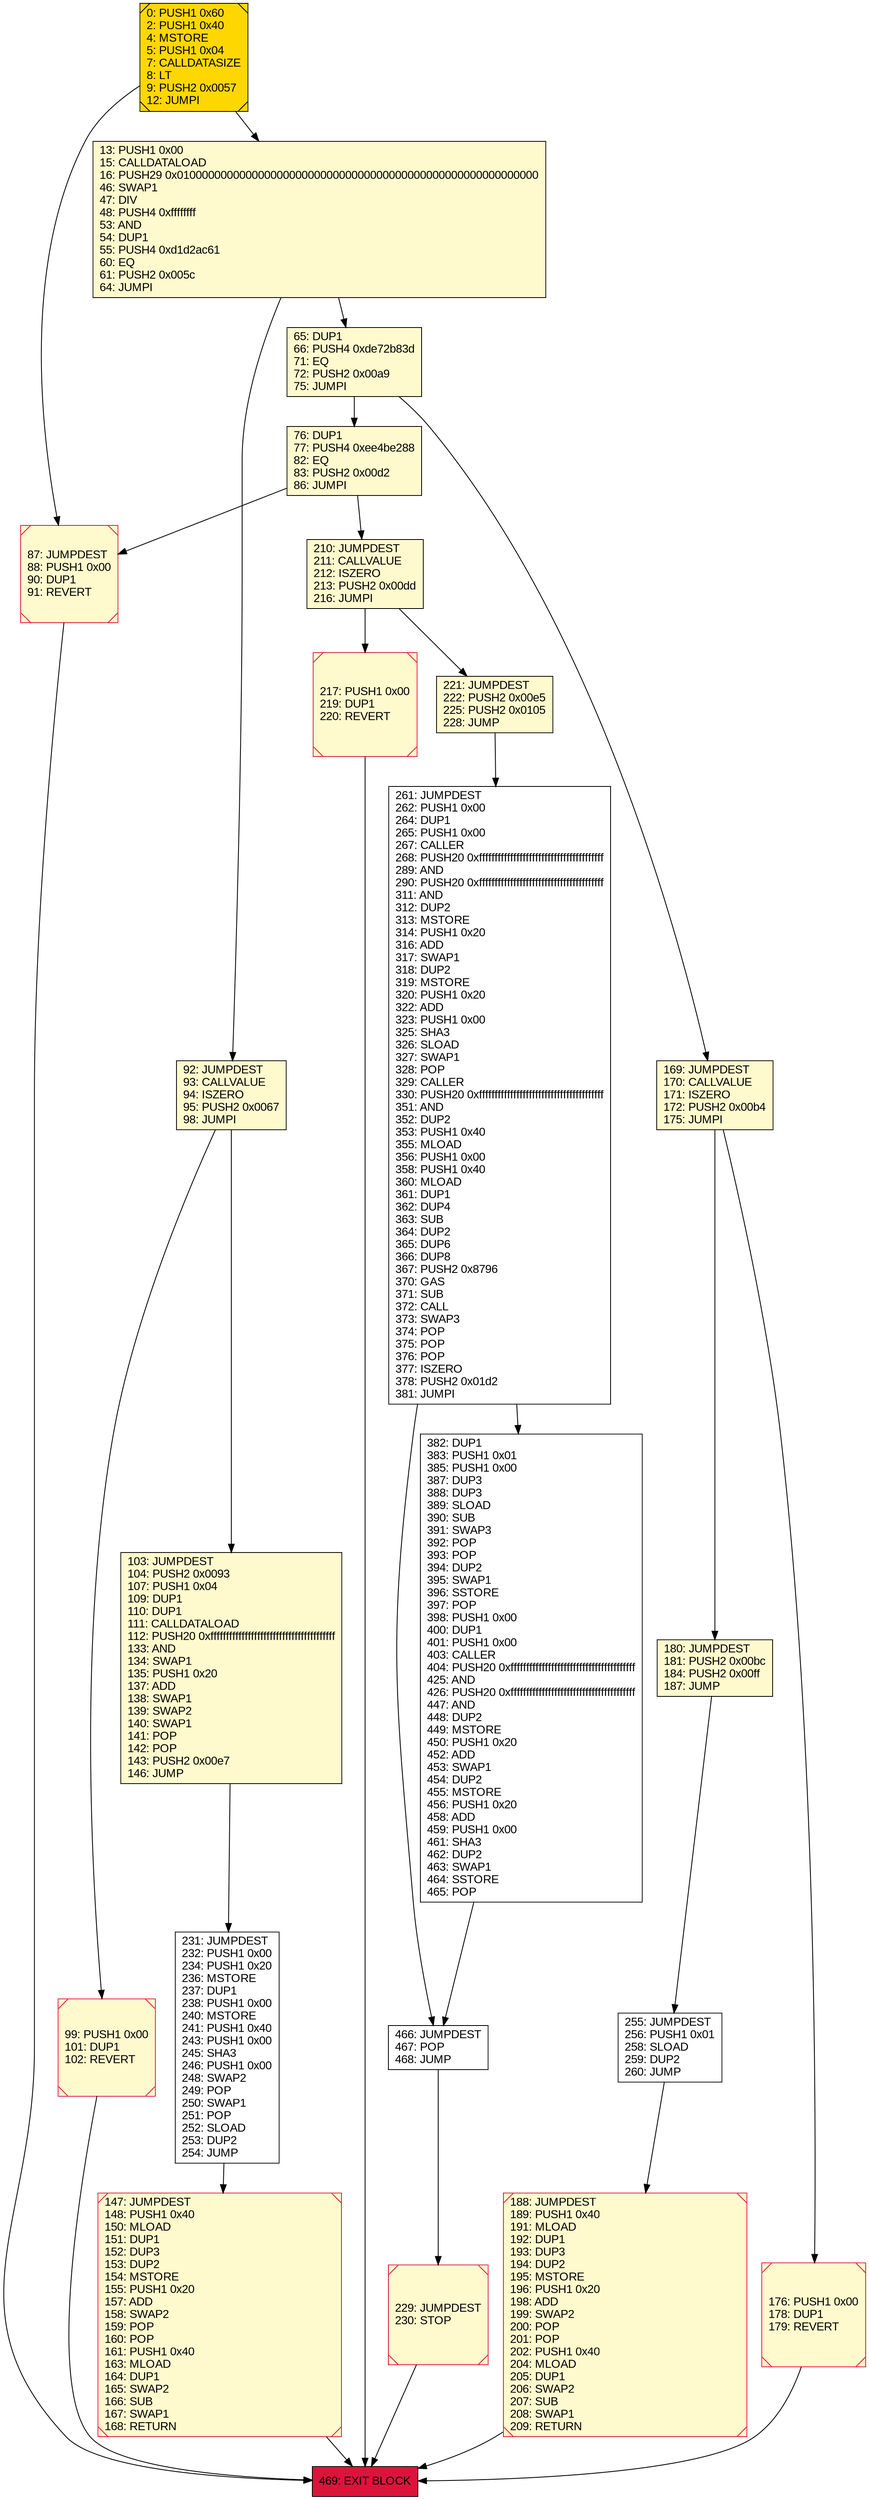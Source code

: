 digraph G {
bgcolor=transparent rankdir=UD;
node [shape=box style=filled color=black fillcolor=white fontname=arial fontcolor=black];
76 [label="76: DUP1\l77: PUSH4 0xee4be288\l82: EQ\l83: PUSH2 0x00d2\l86: JUMPI\l" fillcolor=lemonchiffon ];
147 [label="147: JUMPDEST\l148: PUSH1 0x40\l150: MLOAD\l151: DUP1\l152: DUP3\l153: DUP2\l154: MSTORE\l155: PUSH1 0x20\l157: ADD\l158: SWAP2\l159: POP\l160: POP\l161: PUSH1 0x40\l163: MLOAD\l164: DUP1\l165: SWAP2\l166: SUB\l167: SWAP1\l168: RETURN\l" fillcolor=lemonchiffon shape=Msquare color=crimson ];
221 [label="221: JUMPDEST\l222: PUSH2 0x00e5\l225: PUSH2 0x0105\l228: JUMP\l" fillcolor=lemonchiffon ];
99 [label="99: PUSH1 0x00\l101: DUP1\l102: REVERT\l" fillcolor=lemonchiffon shape=Msquare color=crimson ];
261 [label="261: JUMPDEST\l262: PUSH1 0x00\l264: DUP1\l265: PUSH1 0x00\l267: CALLER\l268: PUSH20 0xffffffffffffffffffffffffffffffffffffffff\l289: AND\l290: PUSH20 0xffffffffffffffffffffffffffffffffffffffff\l311: AND\l312: DUP2\l313: MSTORE\l314: PUSH1 0x20\l316: ADD\l317: SWAP1\l318: DUP2\l319: MSTORE\l320: PUSH1 0x20\l322: ADD\l323: PUSH1 0x00\l325: SHA3\l326: SLOAD\l327: SWAP1\l328: POP\l329: CALLER\l330: PUSH20 0xffffffffffffffffffffffffffffffffffffffff\l351: AND\l352: DUP2\l353: PUSH1 0x40\l355: MLOAD\l356: PUSH1 0x00\l358: PUSH1 0x40\l360: MLOAD\l361: DUP1\l362: DUP4\l363: SUB\l364: DUP2\l365: DUP6\l366: DUP8\l367: PUSH2 0x8796\l370: GAS\l371: SUB\l372: CALL\l373: SWAP3\l374: POP\l375: POP\l376: POP\l377: ISZERO\l378: PUSH2 0x01d2\l381: JUMPI\l" ];
255 [label="255: JUMPDEST\l256: PUSH1 0x01\l258: SLOAD\l259: DUP2\l260: JUMP\l" ];
210 [label="210: JUMPDEST\l211: CALLVALUE\l212: ISZERO\l213: PUSH2 0x00dd\l216: JUMPI\l" fillcolor=lemonchiffon ];
103 [label="103: JUMPDEST\l104: PUSH2 0x0093\l107: PUSH1 0x04\l109: DUP1\l110: DUP1\l111: CALLDATALOAD\l112: PUSH20 0xffffffffffffffffffffffffffffffffffffffff\l133: AND\l134: SWAP1\l135: PUSH1 0x20\l137: ADD\l138: SWAP1\l139: SWAP2\l140: SWAP1\l141: POP\l142: POP\l143: PUSH2 0x00e7\l146: JUMP\l" fillcolor=lemonchiffon ];
188 [label="188: JUMPDEST\l189: PUSH1 0x40\l191: MLOAD\l192: DUP1\l193: DUP3\l194: DUP2\l195: MSTORE\l196: PUSH1 0x20\l198: ADD\l199: SWAP2\l200: POP\l201: POP\l202: PUSH1 0x40\l204: MLOAD\l205: DUP1\l206: SWAP2\l207: SUB\l208: SWAP1\l209: RETURN\l" fillcolor=lemonchiffon shape=Msquare color=crimson ];
92 [label="92: JUMPDEST\l93: CALLVALUE\l94: ISZERO\l95: PUSH2 0x0067\l98: JUMPI\l" fillcolor=lemonchiffon ];
65 [label="65: DUP1\l66: PUSH4 0xde72b83d\l71: EQ\l72: PUSH2 0x00a9\l75: JUMPI\l" fillcolor=lemonchiffon ];
176 [label="176: PUSH1 0x00\l178: DUP1\l179: REVERT\l" fillcolor=lemonchiffon shape=Msquare color=crimson ];
180 [label="180: JUMPDEST\l181: PUSH2 0x00bc\l184: PUSH2 0x00ff\l187: JUMP\l" fillcolor=lemonchiffon ];
229 [label="229: JUMPDEST\l230: STOP\l" fillcolor=lemonchiffon shape=Msquare color=crimson ];
87 [label="87: JUMPDEST\l88: PUSH1 0x00\l90: DUP1\l91: REVERT\l" fillcolor=lemonchiffon shape=Msquare color=crimson ];
0 [label="0: PUSH1 0x60\l2: PUSH1 0x40\l4: MSTORE\l5: PUSH1 0x04\l7: CALLDATASIZE\l8: LT\l9: PUSH2 0x0057\l12: JUMPI\l" fillcolor=lemonchiffon shape=Msquare fillcolor=gold ];
382 [label="382: DUP1\l383: PUSH1 0x01\l385: PUSH1 0x00\l387: DUP3\l388: DUP3\l389: SLOAD\l390: SUB\l391: SWAP3\l392: POP\l393: POP\l394: DUP2\l395: SWAP1\l396: SSTORE\l397: POP\l398: PUSH1 0x00\l400: DUP1\l401: PUSH1 0x00\l403: CALLER\l404: PUSH20 0xffffffffffffffffffffffffffffffffffffffff\l425: AND\l426: PUSH20 0xffffffffffffffffffffffffffffffffffffffff\l447: AND\l448: DUP2\l449: MSTORE\l450: PUSH1 0x20\l452: ADD\l453: SWAP1\l454: DUP2\l455: MSTORE\l456: PUSH1 0x20\l458: ADD\l459: PUSH1 0x00\l461: SHA3\l462: DUP2\l463: SWAP1\l464: SSTORE\l465: POP\l" ];
13 [label="13: PUSH1 0x00\l15: CALLDATALOAD\l16: PUSH29 0x0100000000000000000000000000000000000000000000000000000000\l46: SWAP1\l47: DIV\l48: PUSH4 0xffffffff\l53: AND\l54: DUP1\l55: PUSH4 0xd1d2ac61\l60: EQ\l61: PUSH2 0x005c\l64: JUMPI\l" fillcolor=lemonchiffon ];
469 [label="469: EXIT BLOCK\l" fillcolor=crimson ];
466 [label="466: JUMPDEST\l467: POP\l468: JUMP\l" ];
169 [label="169: JUMPDEST\l170: CALLVALUE\l171: ISZERO\l172: PUSH2 0x00b4\l175: JUMPI\l" fillcolor=lemonchiffon ];
217 [label="217: PUSH1 0x00\l219: DUP1\l220: REVERT\l" fillcolor=lemonchiffon shape=Msquare color=crimson ];
231 [label="231: JUMPDEST\l232: PUSH1 0x00\l234: PUSH1 0x20\l236: MSTORE\l237: DUP1\l238: PUSH1 0x00\l240: MSTORE\l241: PUSH1 0x40\l243: PUSH1 0x00\l245: SHA3\l246: PUSH1 0x00\l248: SWAP2\l249: POP\l250: SWAP1\l251: POP\l252: SLOAD\l253: DUP2\l254: JUMP\l" ];
13 -> 65;
176 -> 469;
466 -> 229;
13 -> 92;
0 -> 13;
87 -> 469;
169 -> 176;
221 -> 261;
76 -> 210;
103 -> 231;
76 -> 87;
99 -> 469;
180 -> 255;
188 -> 469;
231 -> 147;
92 -> 103;
261 -> 466;
0 -> 87;
382 -> 466;
229 -> 469;
255 -> 188;
65 -> 169;
169 -> 180;
210 -> 221;
217 -> 469;
65 -> 76;
92 -> 99;
210 -> 217;
147 -> 469;
261 -> 382;
}